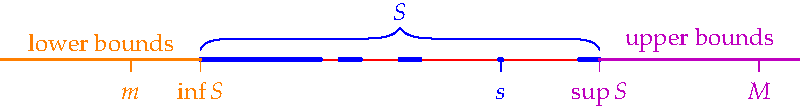settings.tex="pdflatex";

texpreamble("\usepackage{amsmath}
\usepackage{amsthm,amssymb}
\usepackage{mathpazo}
\usepackage[svgnames]{xcolor}
");
import graph;

size(400);


pen pen=blue+linewidth(2);
draw((-1,0)--(-0.4,0),pen);
draw((-0.3,0)--(-0.2,0),pen);
draw((0,0)--(0.1,0),pen);
draw((0.5,0)--(0.51,0),pen);
draw((0.9,0)--(1,0),pen);

xaxis(-2,2,red);
xtick(Label("$\sup S$",align=S),1,S,heavymagenta);
xtick(Label("$\inf S$",align=S),-1,S,orange);
xtick(Label("$s$",align=S),0.505,S,blue);
xtick(Label("$m$",align=S),-1.35,S,orange);
xtick(Label("$M$",align=S),1.8,S,heavymagenta);

draw(Label("$S$",align=N),brace((-1,0.05),(1,0.05),0.11),blue);
draw(Label("upper bounds",align=N),(1,0)--(2,0),heavymagenta+linewidth(1));
draw(Label("lower bounds",align=N),(-2,0)--(-1,0),orange+linewidth(1));



